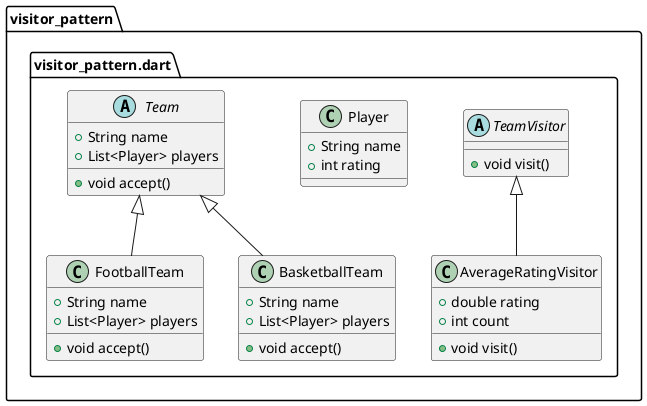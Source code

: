 @startuml
set namespaceSeparator ::

abstract class "visitor_pattern::visitor_pattern.dart::TeamVisitor" {
  +void visit()
}

class "visitor_pattern::visitor_pattern.dart::Player" {
  +String name
  +int rating
}

abstract class "visitor_pattern::visitor_pattern.dart::Team" {
  +String name
  +List<Player> players
  +void accept()
}

class "visitor_pattern::visitor_pattern.dart::FootballTeam" {
  +String name
  +List<Player> players
  +void accept()
}

"visitor_pattern::visitor_pattern.dart::Team" <|-- "visitor_pattern::visitor_pattern.dart::FootballTeam"

class "visitor_pattern::visitor_pattern.dart::BasketballTeam" {
  +String name
  +List<Player> players
  +void accept()
}

"visitor_pattern::visitor_pattern.dart::Team" <|-- "visitor_pattern::visitor_pattern.dart::BasketballTeam"

class "visitor_pattern::visitor_pattern.dart::AverageRatingVisitor" {
  +double rating
  +int count
  +void visit()
}

"visitor_pattern::visitor_pattern.dart::TeamVisitor" <|-- "visitor_pattern::visitor_pattern.dart::AverageRatingVisitor"


@enduml